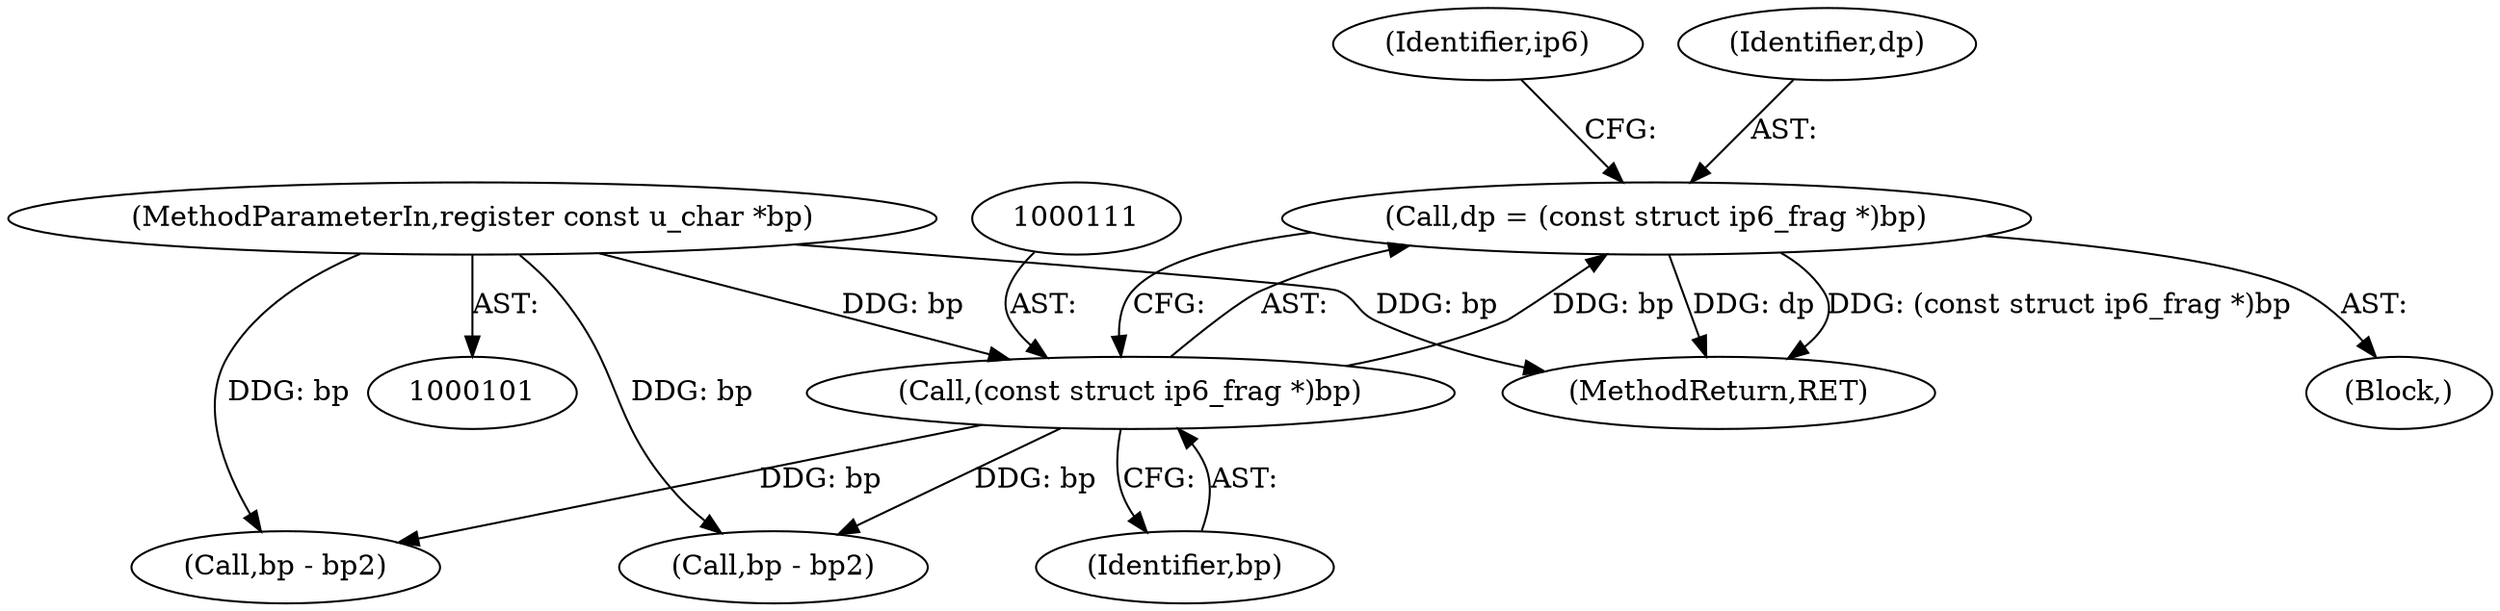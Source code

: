digraph "0_tcpdump_2d669862df7cd17f539129049f6fb70d17174125@pointer" {
"1000108" [label="(Call,dp = (const struct ip6_frag *)bp)"];
"1000110" [label="(Call,(const struct ip6_frag *)bp)"];
"1000103" [label="(MethodParameterIn,register const u_char *bp)"];
"1000157" [label="(Call,bp - bp2)"];
"1000114" [label="(Identifier,ip6)"];
"1000224" [label="(MethodReturn,RET)"];
"1000189" [label="(Call,bp - bp2)"];
"1000105" [label="(Block,)"];
"1000110" [label="(Call,(const struct ip6_frag *)bp)"];
"1000108" [label="(Call,dp = (const struct ip6_frag *)bp)"];
"1000103" [label="(MethodParameterIn,register const u_char *bp)"];
"1000109" [label="(Identifier,dp)"];
"1000112" [label="(Identifier,bp)"];
"1000108" -> "1000105"  [label="AST: "];
"1000108" -> "1000110"  [label="CFG: "];
"1000109" -> "1000108"  [label="AST: "];
"1000110" -> "1000108"  [label="AST: "];
"1000114" -> "1000108"  [label="CFG: "];
"1000108" -> "1000224"  [label="DDG: dp"];
"1000108" -> "1000224"  [label="DDG: (const struct ip6_frag *)bp"];
"1000110" -> "1000108"  [label="DDG: bp"];
"1000110" -> "1000112"  [label="CFG: "];
"1000111" -> "1000110"  [label="AST: "];
"1000112" -> "1000110"  [label="AST: "];
"1000103" -> "1000110"  [label="DDG: bp"];
"1000110" -> "1000157"  [label="DDG: bp"];
"1000110" -> "1000189"  [label="DDG: bp"];
"1000103" -> "1000101"  [label="AST: "];
"1000103" -> "1000224"  [label="DDG: bp"];
"1000103" -> "1000157"  [label="DDG: bp"];
"1000103" -> "1000189"  [label="DDG: bp"];
}

